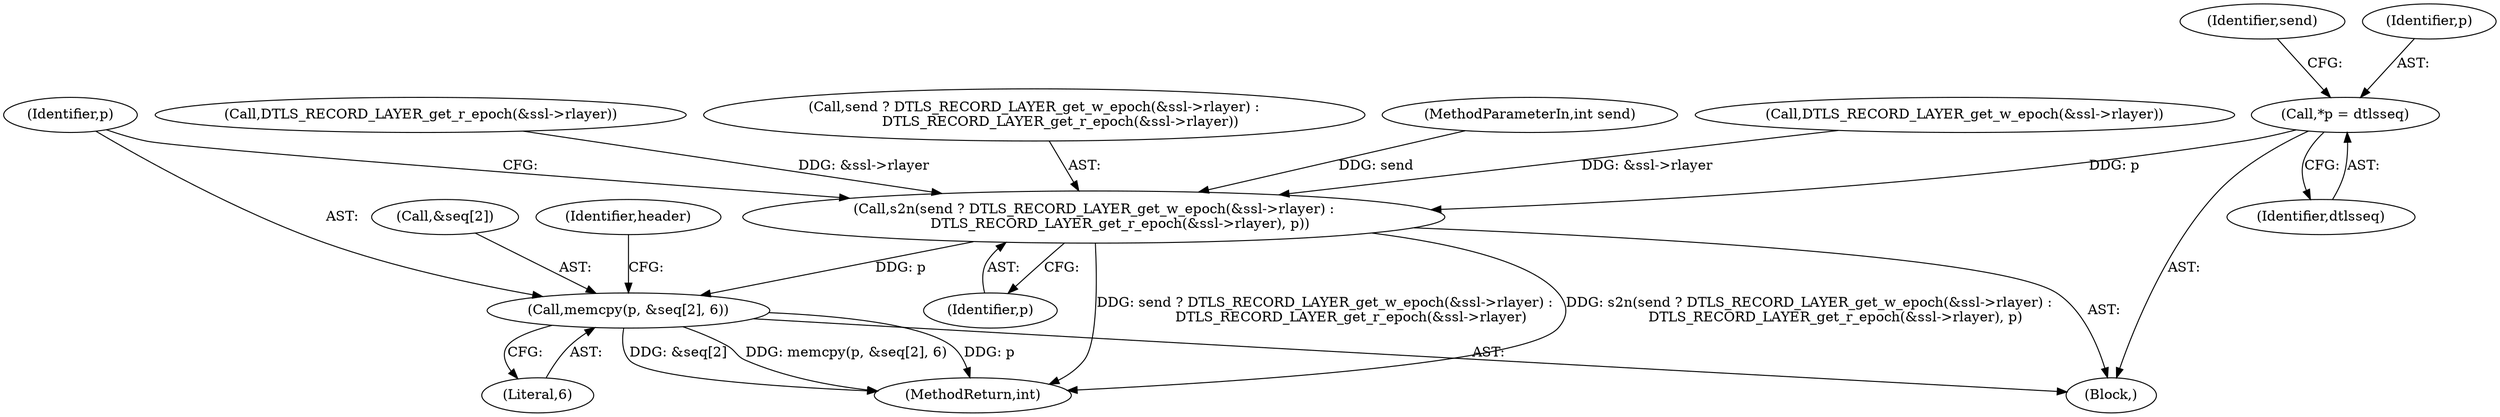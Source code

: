 digraph "0_openssl_4ad93618d26a3ea23d36ad5498ff4f59eff3a4d2_3@pointer" {
"1000207" [label="(Call,*p = dtlsseq)"];
"1000210" [label="(Call,s2n(send ? DTLS_RECORD_LAYER_get_w_epoch(&ssl->rlayer) :\n            DTLS_RECORD_LAYER_get_r_epoch(&ssl->rlayer), p))"];
"1000224" [label="(Call,memcpy(p, &seq[2], 6))"];
"1000211" [label="(Call,send ? DTLS_RECORD_LAYER_get_w_epoch(&ssl->rlayer) :\n            DTLS_RECORD_LAYER_get_r_epoch(&ssl->rlayer))"];
"1000226" [label="(Call,&seq[2])"];
"1000209" [label="(Identifier,dtlsseq)"];
"1000210" [label="(Call,s2n(send ? DTLS_RECORD_LAYER_get_w_epoch(&ssl->rlayer) :\n            DTLS_RECORD_LAYER_get_r_epoch(&ssl->rlayer), p))"];
"1000230" [label="(Literal,6)"];
"1000212" [label="(Identifier,send)"];
"1000506" [label="(MethodReturn,int)"];
"1000232" [label="(Identifier,header)"];
"1000224" [label="(Call,memcpy(p, &seq[2], 6))"];
"1000107" [label="(MethodParameterIn,int send)"];
"1000213" [label="(Call,DTLS_RECORD_LAYER_get_w_epoch(&ssl->rlayer))"];
"1000223" [label="(Identifier,p)"];
"1000208" [label="(Identifier,p)"];
"1000207" [label="(Call,*p = dtlsseq)"];
"1000204" [label="(Block,)"];
"1000225" [label="(Identifier,p)"];
"1000218" [label="(Call,DTLS_RECORD_LAYER_get_r_epoch(&ssl->rlayer))"];
"1000207" -> "1000204"  [label="AST: "];
"1000207" -> "1000209"  [label="CFG: "];
"1000208" -> "1000207"  [label="AST: "];
"1000209" -> "1000207"  [label="AST: "];
"1000212" -> "1000207"  [label="CFG: "];
"1000207" -> "1000210"  [label="DDG: p"];
"1000210" -> "1000204"  [label="AST: "];
"1000210" -> "1000223"  [label="CFG: "];
"1000211" -> "1000210"  [label="AST: "];
"1000223" -> "1000210"  [label="AST: "];
"1000225" -> "1000210"  [label="CFG: "];
"1000210" -> "1000506"  [label="DDG: s2n(send ? DTLS_RECORD_LAYER_get_w_epoch(&ssl->rlayer) :\n            DTLS_RECORD_LAYER_get_r_epoch(&ssl->rlayer), p)"];
"1000210" -> "1000506"  [label="DDG: send ? DTLS_RECORD_LAYER_get_w_epoch(&ssl->rlayer) :\n            DTLS_RECORD_LAYER_get_r_epoch(&ssl->rlayer)"];
"1000107" -> "1000210"  [label="DDG: send"];
"1000213" -> "1000210"  [label="DDG: &ssl->rlayer"];
"1000218" -> "1000210"  [label="DDG: &ssl->rlayer"];
"1000210" -> "1000224"  [label="DDG: p"];
"1000224" -> "1000204"  [label="AST: "];
"1000224" -> "1000230"  [label="CFG: "];
"1000225" -> "1000224"  [label="AST: "];
"1000226" -> "1000224"  [label="AST: "];
"1000230" -> "1000224"  [label="AST: "];
"1000232" -> "1000224"  [label="CFG: "];
"1000224" -> "1000506"  [label="DDG: p"];
"1000224" -> "1000506"  [label="DDG: &seq[2]"];
"1000224" -> "1000506"  [label="DDG: memcpy(p, &seq[2], 6)"];
}
